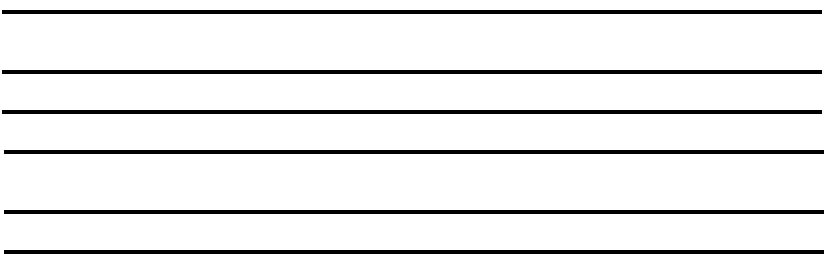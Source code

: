 <mxfile version="24.0.7" type="github">
  <diagram name="第 1 页" id="rTOxaklL-eS0H4QZtfOu">
    <mxGraphModel dx="883" dy="536" grid="1" gridSize="10" guides="1" tooltips="1" connect="1" arrows="1" fold="1" page="1" pageScale="1" pageWidth="827" pageHeight="1169" math="0" shadow="0">
      <root>
        <mxCell id="0" />
        <mxCell id="1" parent="0" />
        <mxCell id="xjSjHMgyJQxWd7MB65g_-6" value="" style="line;strokeWidth=2;html=1;" vertex="1" parent="1">
          <mxGeometry x="209" y="60" width="410" height="10" as="geometry" />
        </mxCell>
        <mxCell id="xjSjHMgyJQxWd7MB65g_-8" value="" style="line;strokeWidth=2;html=1;" vertex="1" parent="1">
          <mxGeometry x="209" y="90" width="410" height="10" as="geometry" />
        </mxCell>
        <mxCell id="xjSjHMgyJQxWd7MB65g_-9" value="" style="line;strokeWidth=2;html=1;" vertex="1" parent="1">
          <mxGeometry x="209" y="110" width="410" height="10" as="geometry" />
        </mxCell>
        <mxCell id="xjSjHMgyJQxWd7MB65g_-10" value="" style="line;strokeWidth=2;html=1;" vertex="1" parent="1">
          <mxGeometry x="210" y="130" width="410" height="10" as="geometry" />
        </mxCell>
        <mxCell id="xjSjHMgyJQxWd7MB65g_-11" value="" style="line;strokeWidth=2;html=1;" vertex="1" parent="1">
          <mxGeometry x="210" y="160" width="410" height="10" as="geometry" />
        </mxCell>
        <mxCell id="xjSjHMgyJQxWd7MB65g_-12" value="" style="line;strokeWidth=2;html=1;" vertex="1" parent="1">
          <mxGeometry x="210" y="180" width="410" height="10" as="geometry" />
        </mxCell>
      </root>
    </mxGraphModel>
  </diagram>
</mxfile>
